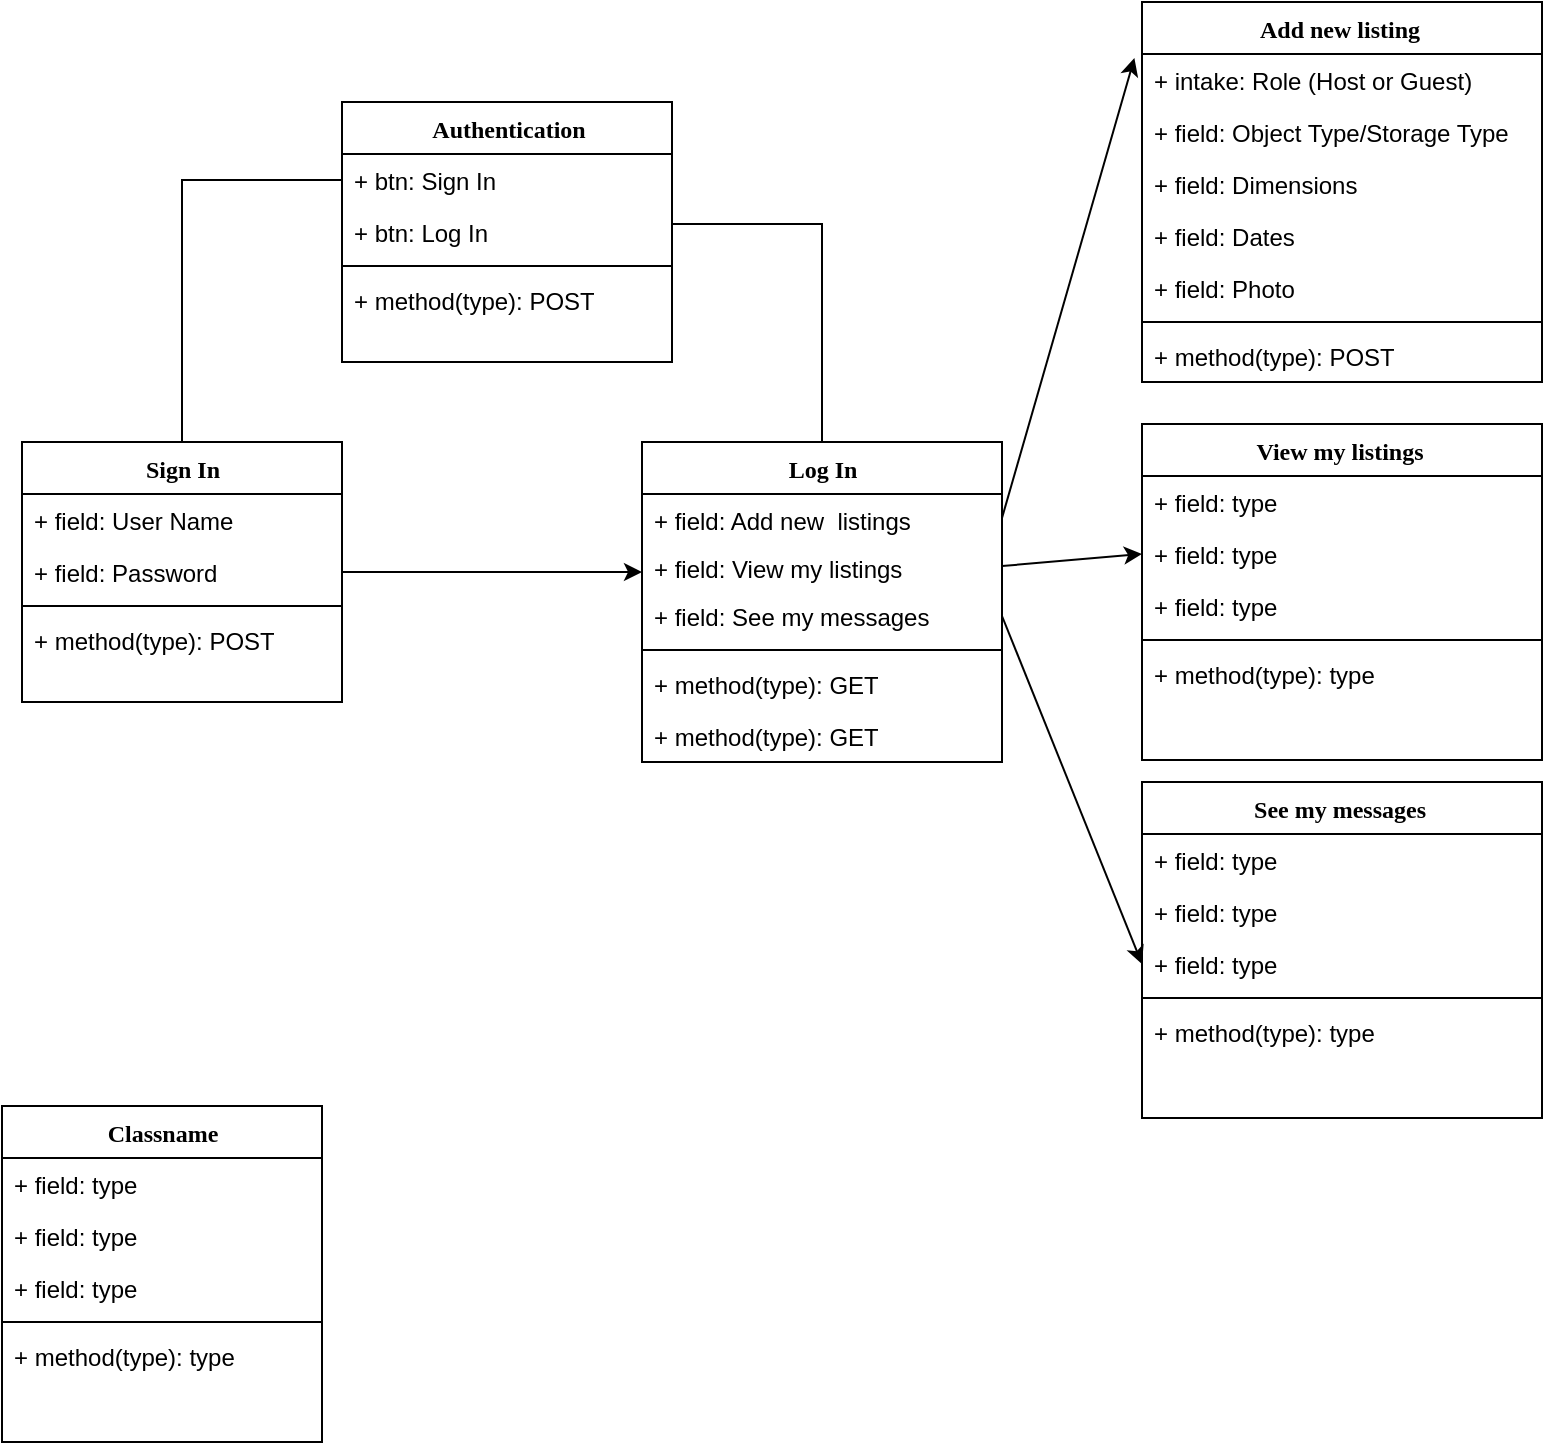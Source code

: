 <mxfile version="14.1.2" type="github" pages="2">
  <diagram name="Data Flow " id="6133507b-19e7-1e82-6fc7-422aa6c4b21f">
    <mxGraphModel dx="847" dy="521" grid="1" gridSize="10" guides="1" tooltips="1" connect="1" arrows="1" fold="1" page="1" pageScale="1" pageWidth="1100" pageHeight="850" background="#ffffff" math="0" shadow="0">
      <root>
        <mxCell id="0" />
        <mxCell id="1" parent="0" />
        <mxCell id="235556782a83e6d0-1" value="Add new listing&amp;nbsp;" style="swimlane;html=1;fontStyle=1;align=center;verticalAlign=top;childLayout=stackLayout;horizontal=1;startSize=26;horizontalStack=0;resizeParent=1;resizeLast=0;collapsible=1;marginBottom=0;swimlaneFillColor=#ffffff;rounded=0;shadow=0;comic=0;labelBackgroundColor=none;strokeWidth=1;fillColor=none;fontFamily=Verdana;fontSize=12" parent="1" vertex="1">
          <mxGeometry x="600" y="130" width="200" height="190" as="geometry" />
        </mxCell>
        <mxCell id="235556782a83e6d0-2" value="+ intake: Role (Host or Guest)" style="text;html=1;strokeColor=none;fillColor=none;align=left;verticalAlign=top;spacingLeft=4;spacingRight=4;whiteSpace=wrap;overflow=hidden;rotatable=0;points=[[0,0.5],[1,0.5]];portConstraint=eastwest;" parent="235556782a83e6d0-1" vertex="1">
          <mxGeometry y="26" width="200" height="26" as="geometry" />
        </mxCell>
        <mxCell id="235556782a83e6d0-3" value="+ field: Object Type/Storage Type&amp;nbsp;" style="text;html=1;strokeColor=none;fillColor=none;align=left;verticalAlign=top;spacingLeft=4;spacingRight=4;whiteSpace=wrap;overflow=hidden;rotatable=0;points=[[0,0.5],[1,0.5]];portConstraint=eastwest;" parent="235556782a83e6d0-1" vertex="1">
          <mxGeometry y="52" width="200" height="26" as="geometry" />
        </mxCell>
        <mxCell id="gMW-eXliZmSyRRlXndjO-48" value="+ field: Dimensions&amp;nbsp;" style="text;html=1;strokeColor=none;fillColor=none;align=left;verticalAlign=top;spacingLeft=4;spacingRight=4;whiteSpace=wrap;overflow=hidden;rotatable=0;points=[[0,0.5],[1,0.5]];portConstraint=eastwest;" vertex="1" parent="235556782a83e6d0-1">
          <mxGeometry y="78" width="200" height="26" as="geometry" />
        </mxCell>
        <mxCell id="gMW-eXliZmSyRRlXndjO-49" value="+ field: Dates&amp;nbsp;&amp;nbsp;" style="text;html=1;strokeColor=none;fillColor=none;align=left;verticalAlign=top;spacingLeft=4;spacingRight=4;whiteSpace=wrap;overflow=hidden;rotatable=0;points=[[0,0.5],[1,0.5]];portConstraint=eastwest;" vertex="1" parent="235556782a83e6d0-1">
          <mxGeometry y="104" width="200" height="26" as="geometry" />
        </mxCell>
        <mxCell id="235556782a83e6d0-5" value="+ field: Photo&amp;nbsp;&amp;nbsp;" style="text;html=1;strokeColor=none;fillColor=none;align=left;verticalAlign=top;spacingLeft=4;spacingRight=4;whiteSpace=wrap;overflow=hidden;rotatable=0;points=[[0,0.5],[1,0.5]];portConstraint=eastwest;" parent="235556782a83e6d0-1" vertex="1">
          <mxGeometry y="130" width="200" height="26" as="geometry" />
        </mxCell>
        <mxCell id="235556782a83e6d0-6" value="" style="line;html=1;strokeWidth=1;fillColor=none;align=left;verticalAlign=middle;spacingTop=-1;spacingLeft=3;spacingRight=3;rotatable=0;labelPosition=right;points=[];portConstraint=eastwest;" parent="235556782a83e6d0-1" vertex="1">
          <mxGeometry y="156" width="200" height="8" as="geometry" />
        </mxCell>
        <mxCell id="gMW-eXliZmSyRRlXndjO-50" value="+ method(type): POST" style="text;html=1;strokeColor=none;fillColor=none;align=left;verticalAlign=top;spacingLeft=4;spacingRight=4;whiteSpace=wrap;overflow=hidden;rotatable=0;points=[[0,0.5],[1,0.5]];portConstraint=eastwest;" vertex="1" parent="235556782a83e6d0-1">
          <mxGeometry y="164" width="200" height="26" as="geometry" />
        </mxCell>
        <mxCell id="78961159f06e98e8-17" value="Authentication" style="swimlane;html=1;fontStyle=1;align=center;verticalAlign=top;childLayout=stackLayout;horizontal=1;startSize=26;horizontalStack=0;resizeParent=1;resizeLast=0;collapsible=1;marginBottom=0;swimlaneFillColor=#ffffff;rounded=0;shadow=0;comic=0;labelBackgroundColor=none;strokeWidth=1;fillColor=none;fontFamily=Verdana;fontSize=12" parent="1" vertex="1">
          <mxGeometry x="200" y="180" width="165" height="130" as="geometry" />
        </mxCell>
        <mxCell id="78961159f06e98e8-23" value="+ btn: Sign In" style="text;html=1;strokeColor=none;fillColor=none;align=left;verticalAlign=top;spacingLeft=4;spacingRight=4;whiteSpace=wrap;overflow=hidden;rotatable=0;points=[[0,0.5],[1,0.5]];portConstraint=eastwest;" parent="78961159f06e98e8-17" vertex="1">
          <mxGeometry y="26" width="165" height="26" as="geometry" />
        </mxCell>
        <mxCell id="78961159f06e98e8-24" value="+ btn: Log In" style="text;html=1;strokeColor=none;fillColor=none;align=left;verticalAlign=top;spacingLeft=4;spacingRight=4;whiteSpace=wrap;overflow=hidden;rotatable=0;points=[[0,0.5],[1,0.5]];portConstraint=eastwest;" parent="78961159f06e98e8-17" vertex="1">
          <mxGeometry y="52" width="165" height="26" as="geometry" />
        </mxCell>
        <mxCell id="78961159f06e98e8-19" value="" style="line;html=1;strokeWidth=1;fillColor=none;align=left;verticalAlign=middle;spacingTop=-1;spacingLeft=3;spacingRight=3;rotatable=0;labelPosition=right;points=[];portConstraint=eastwest;" parent="78961159f06e98e8-17" vertex="1">
          <mxGeometry y="78" width="165" height="8" as="geometry" />
        </mxCell>
        <mxCell id="gMW-eXliZmSyRRlXndjO-1" value="+ method(type): POST" style="text;html=1;strokeColor=none;fillColor=none;align=left;verticalAlign=top;spacingLeft=4;spacingRight=4;whiteSpace=wrap;overflow=hidden;rotatable=0;points=[[0,0.5],[1,0.5]];portConstraint=eastwest;" vertex="1" parent="78961159f06e98e8-17">
          <mxGeometry y="86" width="165" height="26" as="geometry" />
        </mxCell>
        <mxCell id="78961159f06e98e8-43" value="Sign In" style="swimlane;html=1;fontStyle=1;align=center;verticalAlign=top;childLayout=stackLayout;horizontal=1;startSize=26;horizontalStack=0;resizeParent=1;resizeLast=0;collapsible=1;marginBottom=0;swimlaneFillColor=#ffffff;rounded=0;shadow=0;comic=0;labelBackgroundColor=none;strokeWidth=1;fillColor=none;fontFamily=Verdana;fontSize=12" parent="1" vertex="1">
          <mxGeometry x="40" y="350" width="160" height="130" as="geometry" />
        </mxCell>
        <mxCell id="78961159f06e98e8-44" value="+ field: User Name" style="text;html=1;strokeColor=none;fillColor=none;align=left;verticalAlign=top;spacingLeft=4;spacingRight=4;whiteSpace=wrap;overflow=hidden;rotatable=0;points=[[0,0.5],[1,0.5]];portConstraint=eastwest;" parent="78961159f06e98e8-43" vertex="1">
          <mxGeometry y="26" width="160" height="26" as="geometry" />
        </mxCell>
        <mxCell id="78961159f06e98e8-45" value="+ field: Password" style="text;html=1;strokeColor=none;fillColor=none;align=left;verticalAlign=top;spacingLeft=4;spacingRight=4;whiteSpace=wrap;overflow=hidden;rotatable=0;points=[[0,0.5],[1,0.5]];portConstraint=eastwest;" parent="78961159f06e98e8-43" vertex="1">
          <mxGeometry y="52" width="160" height="26" as="geometry" />
        </mxCell>
        <mxCell id="78961159f06e98e8-51" value="" style="line;html=1;strokeWidth=1;fillColor=none;align=left;verticalAlign=middle;spacingTop=-1;spacingLeft=3;spacingRight=3;rotatable=0;labelPosition=right;points=[];portConstraint=eastwest;" parent="78961159f06e98e8-43" vertex="1">
          <mxGeometry y="78" width="160" height="8" as="geometry" />
        </mxCell>
        <mxCell id="78961159f06e98e8-52" value="+ method(type): POST" style="text;html=1;strokeColor=none;fillColor=none;align=left;verticalAlign=top;spacingLeft=4;spacingRight=4;whiteSpace=wrap;overflow=hidden;rotatable=0;points=[[0,0.5],[1,0.5]];portConstraint=eastwest;" parent="78961159f06e98e8-43" vertex="1">
          <mxGeometry y="86" width="160" height="26" as="geometry" />
        </mxCell>
        <mxCell id="gMW-eXliZmSyRRlXndjO-2" value="Log In" style="swimlane;html=1;fontStyle=1;align=center;verticalAlign=top;childLayout=stackLayout;horizontal=1;startSize=26;horizontalStack=0;resizeParent=1;resizeLast=0;collapsible=1;marginBottom=0;swimlaneFillColor=#ffffff;rounded=0;shadow=0;comic=0;labelBackgroundColor=none;strokeWidth=1;fillColor=none;fontFamily=Verdana;fontSize=12" vertex="1" parent="1">
          <mxGeometry x="350" y="350" width="180" height="160" as="geometry" />
        </mxCell>
        <mxCell id="gMW-eXliZmSyRRlXndjO-3" value="+ field: Add new&amp;nbsp; listings" style="text;html=1;strokeColor=none;fillColor=none;align=left;verticalAlign=top;spacingLeft=4;spacingRight=4;whiteSpace=wrap;overflow=hidden;rotatable=0;points=[[0,0.5],[1,0.5]];portConstraint=eastwest;" vertex="1" parent="gMW-eXliZmSyRRlXndjO-2">
          <mxGeometry y="26" width="180" height="24" as="geometry" />
        </mxCell>
        <mxCell id="gMW-eXliZmSyRRlXndjO-17" value="+ field: View my listings" style="text;html=1;strokeColor=none;fillColor=none;align=left;verticalAlign=top;spacingLeft=4;spacingRight=4;whiteSpace=wrap;overflow=hidden;rotatable=0;points=[[0,0.5],[1,0.5]];portConstraint=eastwest;" vertex="1" parent="gMW-eXliZmSyRRlXndjO-2">
          <mxGeometry y="50" width="180" height="24" as="geometry" />
        </mxCell>
        <mxCell id="gMW-eXliZmSyRRlXndjO-4" value="+ field: See my messages&amp;nbsp;" style="text;html=1;strokeColor=none;fillColor=none;align=left;verticalAlign=top;spacingLeft=4;spacingRight=4;whiteSpace=wrap;overflow=hidden;rotatable=0;points=[[0,0.5],[1,0.5]];portConstraint=eastwest;" vertex="1" parent="gMW-eXliZmSyRRlXndjO-2">
          <mxGeometry y="74" width="180" height="26" as="geometry" />
        </mxCell>
        <mxCell id="gMW-eXliZmSyRRlXndjO-5" value="" style="line;html=1;strokeWidth=1;fillColor=none;align=left;verticalAlign=middle;spacingTop=-1;spacingLeft=3;spacingRight=3;rotatable=0;labelPosition=right;points=[];portConstraint=eastwest;" vertex="1" parent="gMW-eXliZmSyRRlXndjO-2">
          <mxGeometry y="100" width="180" height="8" as="geometry" />
        </mxCell>
        <mxCell id="gMW-eXliZmSyRRlXndjO-6" value="+ method(type): GET" style="text;html=1;strokeColor=none;fillColor=none;align=left;verticalAlign=top;spacingLeft=4;spacingRight=4;whiteSpace=wrap;overflow=hidden;rotatable=0;points=[[0,0.5],[1,0.5]];portConstraint=eastwest;" vertex="1" parent="gMW-eXliZmSyRRlXndjO-2">
          <mxGeometry y="108" width="180" height="26" as="geometry" />
        </mxCell>
        <mxCell id="gMW-eXliZmSyRRlXndjO-8" value="+ method(type): GET" style="text;html=1;strokeColor=none;fillColor=none;align=left;verticalAlign=top;spacingLeft=4;spacingRight=4;whiteSpace=wrap;overflow=hidden;rotatable=0;points=[[0,0.5],[1,0.5]];portConstraint=eastwest;" vertex="1" parent="gMW-eXliZmSyRRlXndjO-2">
          <mxGeometry y="134" width="180" height="26" as="geometry" />
        </mxCell>
        <mxCell id="gMW-eXliZmSyRRlXndjO-9" style="edgeStyle=orthogonalEdgeStyle;rounded=0;html=1;labelBackgroundColor=none;startArrow=none;startFill=0;startSize=8;endArrow=none;endFill=0;endSize=16;fontFamily=Verdana;fontSize=12;entryX=0;entryY=0.5;entryDx=0;entryDy=0;" edge="1" parent="1" target="78961159f06e98e8-23">
          <mxGeometry relative="1" as="geometry">
            <Array as="points">
              <mxPoint x="120" y="219" />
            </Array>
            <mxPoint x="120" y="350" as="sourcePoint" />
            <mxPoint x="40" y="250" as="targetPoint" />
          </mxGeometry>
        </mxCell>
        <mxCell id="gMW-eXliZmSyRRlXndjO-14" style="edgeStyle=orthogonalEdgeStyle;rounded=0;html=1;labelBackgroundColor=none;startArrow=none;startFill=0;startSize=8;endArrow=none;endFill=0;endSize=16;fontFamily=Verdana;fontSize=12;entryX=1;entryY=0.5;entryDx=0;entryDy=0;" edge="1" parent="1" target="78961159f06e98e8-24">
          <mxGeometry relative="1" as="geometry">
            <Array as="points">
              <mxPoint x="440" y="241" />
              <mxPoint x="365" y="241" />
            </Array>
            <mxPoint x="440" y="350" as="sourcePoint" />
            <mxPoint x="520" y="241" as="targetPoint" />
          </mxGeometry>
        </mxCell>
        <mxCell id="gMW-eXliZmSyRRlXndjO-18" value="View my listings&amp;nbsp;" style="swimlane;html=1;fontStyle=1;align=center;verticalAlign=top;childLayout=stackLayout;horizontal=1;startSize=26;horizontalStack=0;resizeParent=1;resizeLast=0;collapsible=1;marginBottom=0;swimlaneFillColor=#ffffff;rounded=0;shadow=0;comic=0;labelBackgroundColor=none;strokeWidth=1;fillColor=none;fontFamily=Verdana;fontSize=12" vertex="1" parent="1">
          <mxGeometry x="600" y="341" width="200" height="168" as="geometry" />
        </mxCell>
        <mxCell id="gMW-eXliZmSyRRlXndjO-19" value="+ field: type" style="text;html=1;strokeColor=none;fillColor=none;align=left;verticalAlign=top;spacingLeft=4;spacingRight=4;whiteSpace=wrap;overflow=hidden;rotatable=0;points=[[0,0.5],[1,0.5]];portConstraint=eastwest;" vertex="1" parent="gMW-eXliZmSyRRlXndjO-18">
          <mxGeometry y="26" width="200" height="26" as="geometry" />
        </mxCell>
        <mxCell id="gMW-eXliZmSyRRlXndjO-20" value="+ field: type" style="text;html=1;strokeColor=none;fillColor=none;align=left;verticalAlign=top;spacingLeft=4;spacingRight=4;whiteSpace=wrap;overflow=hidden;rotatable=0;points=[[0,0.5],[1,0.5]];portConstraint=eastwest;" vertex="1" parent="gMW-eXliZmSyRRlXndjO-18">
          <mxGeometry y="52" width="200" height="26" as="geometry" />
        </mxCell>
        <mxCell id="gMW-eXliZmSyRRlXndjO-21" value="+ field: type" style="text;html=1;strokeColor=none;fillColor=none;align=left;verticalAlign=top;spacingLeft=4;spacingRight=4;whiteSpace=wrap;overflow=hidden;rotatable=0;points=[[0,0.5],[1,0.5]];portConstraint=eastwest;" vertex="1" parent="gMW-eXliZmSyRRlXndjO-18">
          <mxGeometry y="78" width="200" height="26" as="geometry" />
        </mxCell>
        <mxCell id="gMW-eXliZmSyRRlXndjO-22" value="" style="line;html=1;strokeWidth=1;fillColor=none;align=left;verticalAlign=middle;spacingTop=-1;spacingLeft=3;spacingRight=3;rotatable=0;labelPosition=right;points=[];portConstraint=eastwest;" vertex="1" parent="gMW-eXliZmSyRRlXndjO-18">
          <mxGeometry y="104" width="200" height="8" as="geometry" />
        </mxCell>
        <mxCell id="gMW-eXliZmSyRRlXndjO-23" value="+ method(type): type" style="text;html=1;strokeColor=none;fillColor=none;align=left;verticalAlign=top;spacingLeft=4;spacingRight=4;whiteSpace=wrap;overflow=hidden;rotatable=0;points=[[0,0.5],[1,0.5]];portConstraint=eastwest;" vertex="1" parent="gMW-eXliZmSyRRlXndjO-18">
          <mxGeometry y="112" width="200" height="26" as="geometry" />
        </mxCell>
        <mxCell id="gMW-eXliZmSyRRlXndjO-32" value="" style="endArrow=classic;html=1;exitX=1;exitY=0.5;exitDx=0;exitDy=0;" edge="1" parent="1" source="78961159f06e98e8-45">
          <mxGeometry width="50" height="50" relative="1" as="geometry">
            <mxPoint x="410" y="550" as="sourcePoint" />
            <mxPoint x="350" y="415" as="targetPoint" />
          </mxGeometry>
        </mxCell>
        <mxCell id="gMW-eXliZmSyRRlXndjO-33" value="See my messages&amp;nbsp;" style="swimlane;html=1;fontStyle=1;align=center;verticalAlign=top;childLayout=stackLayout;horizontal=1;startSize=26;horizontalStack=0;resizeParent=1;resizeLast=0;collapsible=1;marginBottom=0;swimlaneFillColor=#ffffff;rounded=0;shadow=0;comic=0;labelBackgroundColor=none;strokeWidth=1;fillColor=none;fontFamily=Verdana;fontSize=12" vertex="1" parent="1">
          <mxGeometry x="600" y="520" width="200" height="168" as="geometry" />
        </mxCell>
        <mxCell id="gMW-eXliZmSyRRlXndjO-34" value="+ field: type" style="text;html=1;strokeColor=none;fillColor=none;align=left;verticalAlign=top;spacingLeft=4;spacingRight=4;whiteSpace=wrap;overflow=hidden;rotatable=0;points=[[0,0.5],[1,0.5]];portConstraint=eastwest;" vertex="1" parent="gMW-eXliZmSyRRlXndjO-33">
          <mxGeometry y="26" width="200" height="26" as="geometry" />
        </mxCell>
        <mxCell id="gMW-eXliZmSyRRlXndjO-35" value="+ field: type" style="text;html=1;strokeColor=none;fillColor=none;align=left;verticalAlign=top;spacingLeft=4;spacingRight=4;whiteSpace=wrap;overflow=hidden;rotatable=0;points=[[0,0.5],[1,0.5]];portConstraint=eastwest;" vertex="1" parent="gMW-eXliZmSyRRlXndjO-33">
          <mxGeometry y="52" width="200" height="26" as="geometry" />
        </mxCell>
        <mxCell id="gMW-eXliZmSyRRlXndjO-36" value="+ field: type" style="text;html=1;strokeColor=none;fillColor=none;align=left;verticalAlign=top;spacingLeft=4;spacingRight=4;whiteSpace=wrap;overflow=hidden;rotatable=0;points=[[0,0.5],[1,0.5]];portConstraint=eastwest;" vertex="1" parent="gMW-eXliZmSyRRlXndjO-33">
          <mxGeometry y="78" width="200" height="26" as="geometry" />
        </mxCell>
        <mxCell id="gMW-eXliZmSyRRlXndjO-37" value="" style="line;html=1;strokeWidth=1;fillColor=none;align=left;verticalAlign=middle;spacingTop=-1;spacingLeft=3;spacingRight=3;rotatable=0;labelPosition=right;points=[];portConstraint=eastwest;" vertex="1" parent="gMW-eXliZmSyRRlXndjO-33">
          <mxGeometry y="104" width="200" height="8" as="geometry" />
        </mxCell>
        <mxCell id="gMW-eXliZmSyRRlXndjO-38" value="+ method(type): type" style="text;html=1;strokeColor=none;fillColor=none;align=left;verticalAlign=top;spacingLeft=4;spacingRight=4;whiteSpace=wrap;overflow=hidden;rotatable=0;points=[[0,0.5],[1,0.5]];portConstraint=eastwest;" vertex="1" parent="gMW-eXliZmSyRRlXndjO-33">
          <mxGeometry y="112" width="200" height="26" as="geometry" />
        </mxCell>
        <mxCell id="gMW-eXliZmSyRRlXndjO-39" value="Classname" style="swimlane;html=1;fontStyle=1;align=center;verticalAlign=top;childLayout=stackLayout;horizontal=1;startSize=26;horizontalStack=0;resizeParent=1;resizeLast=0;collapsible=1;marginBottom=0;swimlaneFillColor=#ffffff;rounded=0;shadow=0;comic=0;labelBackgroundColor=none;strokeWidth=1;fillColor=none;fontFamily=Verdana;fontSize=12" vertex="1" parent="1">
          <mxGeometry x="30" y="682" width="160" height="168" as="geometry" />
        </mxCell>
        <mxCell id="gMW-eXliZmSyRRlXndjO-40" value="+ field: type" style="text;html=1;strokeColor=none;fillColor=none;align=left;verticalAlign=top;spacingLeft=4;spacingRight=4;whiteSpace=wrap;overflow=hidden;rotatable=0;points=[[0,0.5],[1,0.5]];portConstraint=eastwest;" vertex="1" parent="gMW-eXliZmSyRRlXndjO-39">
          <mxGeometry y="26" width="160" height="26" as="geometry" />
        </mxCell>
        <mxCell id="gMW-eXliZmSyRRlXndjO-41" value="+ field: type" style="text;html=1;strokeColor=none;fillColor=none;align=left;verticalAlign=top;spacingLeft=4;spacingRight=4;whiteSpace=wrap;overflow=hidden;rotatable=0;points=[[0,0.5],[1,0.5]];portConstraint=eastwest;" vertex="1" parent="gMW-eXliZmSyRRlXndjO-39">
          <mxGeometry y="52" width="160" height="26" as="geometry" />
        </mxCell>
        <mxCell id="gMW-eXliZmSyRRlXndjO-42" value="+ field: type" style="text;html=1;strokeColor=none;fillColor=none;align=left;verticalAlign=top;spacingLeft=4;spacingRight=4;whiteSpace=wrap;overflow=hidden;rotatable=0;points=[[0,0.5],[1,0.5]];portConstraint=eastwest;" vertex="1" parent="gMW-eXliZmSyRRlXndjO-39">
          <mxGeometry y="78" width="160" height="26" as="geometry" />
        </mxCell>
        <mxCell id="gMW-eXliZmSyRRlXndjO-43" value="" style="line;html=1;strokeWidth=1;fillColor=none;align=left;verticalAlign=middle;spacingTop=-1;spacingLeft=3;spacingRight=3;rotatable=0;labelPosition=right;points=[];portConstraint=eastwest;" vertex="1" parent="gMW-eXliZmSyRRlXndjO-39">
          <mxGeometry y="104" width="160" height="8" as="geometry" />
        </mxCell>
        <mxCell id="gMW-eXliZmSyRRlXndjO-44" value="+ method(type): type" style="text;html=1;strokeColor=none;fillColor=none;align=left;verticalAlign=top;spacingLeft=4;spacingRight=4;whiteSpace=wrap;overflow=hidden;rotatable=0;points=[[0,0.5],[1,0.5]];portConstraint=eastwest;" vertex="1" parent="gMW-eXliZmSyRRlXndjO-39">
          <mxGeometry y="112" width="160" height="26" as="geometry" />
        </mxCell>
        <mxCell id="gMW-eXliZmSyRRlXndjO-45" value="" style="endArrow=classic;html=1;exitX=1;exitY=0.5;exitDx=0;exitDy=0;entryX=-0.019;entryY=0.077;entryDx=0;entryDy=0;entryPerimeter=0;" edge="1" parent="1" source="gMW-eXliZmSyRRlXndjO-3" target="235556782a83e6d0-2">
          <mxGeometry width="50" height="50" relative="1" as="geometry">
            <mxPoint x="530" y="560" as="sourcePoint" />
            <mxPoint x="580" y="510" as="targetPoint" />
          </mxGeometry>
        </mxCell>
        <mxCell id="gMW-eXliZmSyRRlXndjO-46" value="" style="endArrow=classic;html=1;exitX=1;exitY=0.5;exitDx=0;exitDy=0;entryX=0;entryY=0.5;entryDx=0;entryDy=0;" edge="1" parent="1" source="gMW-eXliZmSyRRlXndjO-17" target="gMW-eXliZmSyRRlXndjO-20">
          <mxGeometry width="50" height="50" relative="1" as="geometry">
            <mxPoint x="630" y="380" as="sourcePoint" />
            <mxPoint x="680" y="330" as="targetPoint" />
          </mxGeometry>
        </mxCell>
        <mxCell id="gMW-eXliZmSyRRlXndjO-47" value="" style="endArrow=classic;html=1;exitX=1;exitY=0.5;exitDx=0;exitDy=0;entryX=0;entryY=0.5;entryDx=0;entryDy=0;" edge="1" parent="1" source="gMW-eXliZmSyRRlXndjO-4" target="gMW-eXliZmSyRRlXndjO-36">
          <mxGeometry width="50" height="50" relative="1" as="geometry">
            <mxPoint x="630" y="380" as="sourcePoint" />
            <mxPoint x="680" y="330" as="targetPoint" />
          </mxGeometry>
        </mxCell>
      </root>
    </mxGraphModel>
  </diagram>
  <diagram id="64skYNV_Fudp0nh6LhXu" name="Page-2">
    <mxGraphModel dx="1157" dy="616" grid="1" gridSize="10" guides="1" tooltips="1" connect="1" arrows="1" fold="1" page="1" pageScale="1" pageWidth="850" pageHeight="1100" math="0" shadow="0">
      <root>
        <mxCell id="7n_FfiYeeeavcaeeXXYB-0" />
        <mxCell id="7n_FfiYeeeavcaeeXXYB-1" parent="7n_FfiYeeeavcaeeXXYB-0" />
      </root>
    </mxGraphModel>
  </diagram>
</mxfile>
